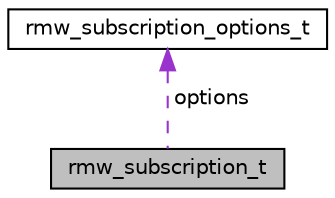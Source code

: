 digraph "rmw_subscription_t"
{
  edge [fontname="Helvetica",fontsize="10",labelfontname="Helvetica",labelfontsize="10"];
  node [fontname="Helvetica",fontsize="10",shape=record];
  Node1 [label="rmw_subscription_t",height=0.2,width=0.4,color="black", fillcolor="grey75", style="filled", fontcolor="black"];
  Node2 -> Node1 [dir="back",color="darkorchid3",fontsize="10",style="dashed",label=" options" ,fontname="Helvetica"];
  Node2 [label="rmw_subscription_options_t",height=0.2,width=0.4,color="black", fillcolor="white", style="filled",URL="$structrmw__subscription__options__t.html",tooltip="Options that can be used to configure the creation of a subscription in rmw. "];
}
